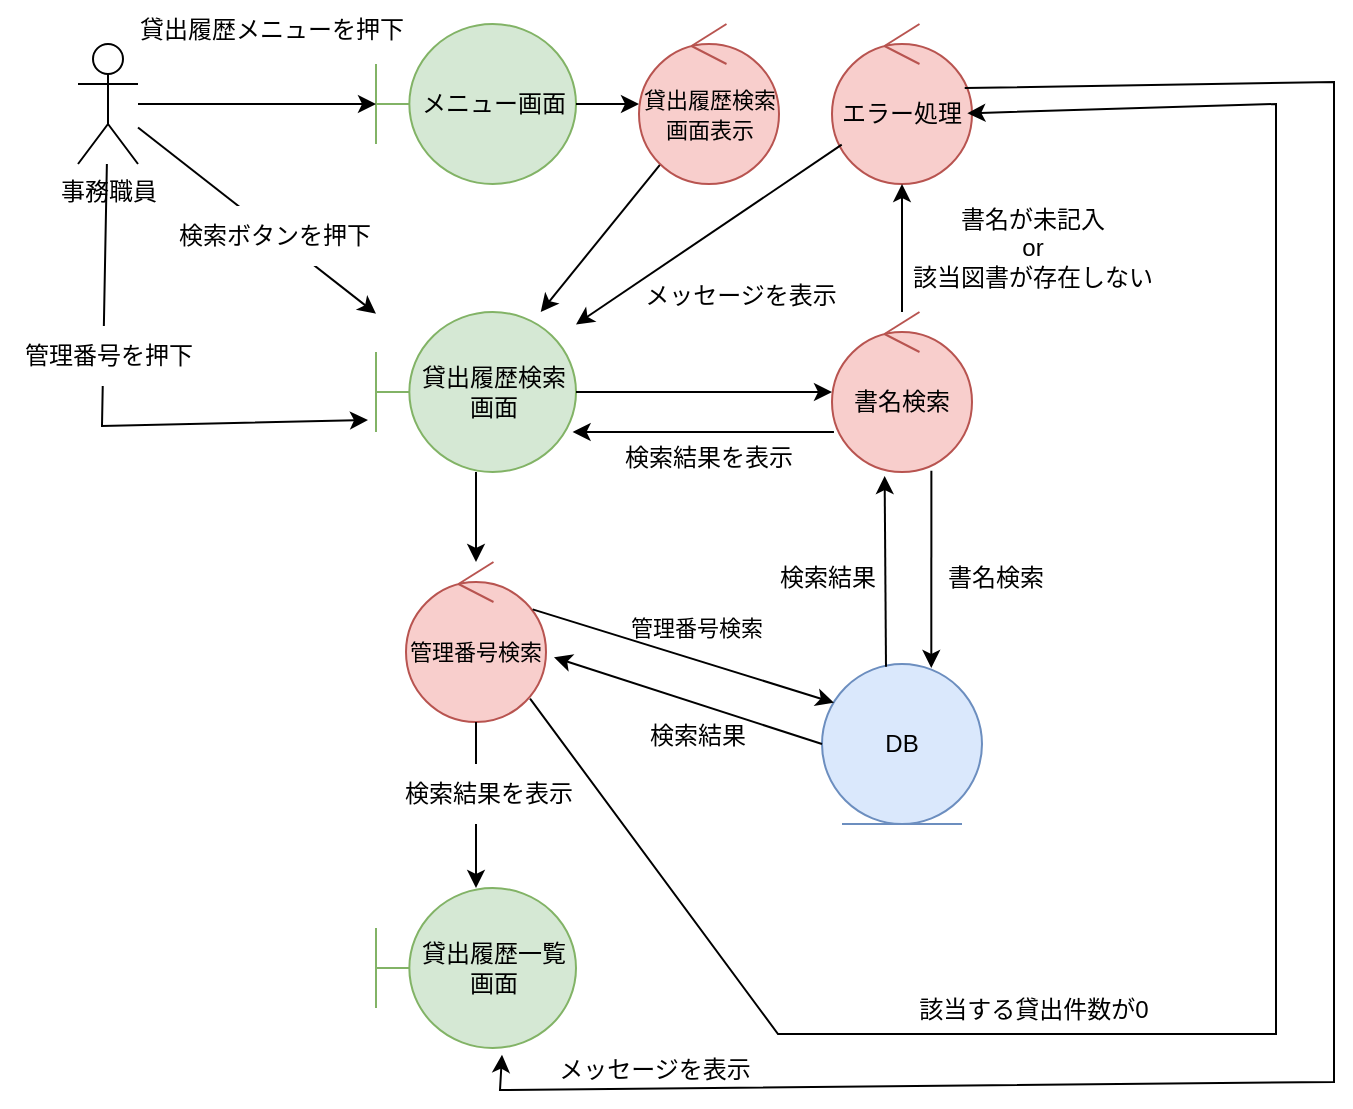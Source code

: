 <mxfile version="28.1.2">
  <diagram name="ページ1" id="nZwk5EC3gKYQb_rT2jHA">
    <mxGraphModel dx="786" dy="516" grid="0" gridSize="10" guides="1" tooltips="1" connect="1" arrows="1" fold="1" page="1" pageScale="1" pageWidth="827" pageHeight="1169" background="#ffffff" math="0" shadow="0">
      <root>
        <mxCell id="0" />
        <mxCell id="1" parent="0" />
        <mxCell id="ylw-R3-aIPUMT0YURn_o-1" value="事務職員" style="shape=umlActor;verticalLabelPosition=bottom;verticalAlign=top;html=1;outlineConnect=0;" parent="1" vertex="1">
          <mxGeometry x="94" y="56" width="30" height="60" as="geometry" />
        </mxCell>
        <mxCell id="ylw-R3-aIPUMT0YURn_o-2" value="&lt;div&gt;メニュー画面&lt;/div&gt;" style="shape=umlBoundary;whiteSpace=wrap;html=1;fillColor=#d5e8d4;strokeColor=#82b366;" parent="1" vertex="1">
          <mxGeometry x="243" y="46" width="100" height="80" as="geometry" />
        </mxCell>
        <mxCell id="ylw-R3-aIPUMT0YURn_o-6" value="貸出履歴検索画面" style="shape=umlBoundary;whiteSpace=wrap;html=1;fillColor=#d5e8d4;strokeColor=#82b366;" parent="1" vertex="1">
          <mxGeometry x="243" y="190" width="100" height="80" as="geometry" />
        </mxCell>
        <mxCell id="ylw-R3-aIPUMT0YURn_o-10" value="貸出履歴一覧画面" style="shape=umlBoundary;whiteSpace=wrap;html=1;fillColor=#d5e8d4;strokeColor=#82b366;" parent="1" vertex="1">
          <mxGeometry x="243" y="478" width="100" height="80" as="geometry" />
        </mxCell>
        <mxCell id="ylw-R3-aIPUMT0YURn_o-12" value="" style="endArrow=classic;html=1;rounded=0;" parent="1" source="ylw-R3-aIPUMT0YURn_o-1" target="ylw-R3-aIPUMT0YURn_o-2" edge="1">
          <mxGeometry width="50" height="50" relative="1" as="geometry">
            <mxPoint x="380" y="296" as="sourcePoint" />
            <mxPoint x="430" y="246" as="targetPoint" />
          </mxGeometry>
        </mxCell>
        <mxCell id="ylw-R3-aIPUMT0YURn_o-13" value="" style="endArrow=classic;html=1;rounded=0;" parent="1" source="GOpzxrWnoPcJdGsYtQRh-2" target="ylw-R3-aIPUMT0YURn_o-6" edge="1">
          <mxGeometry width="50" height="50" relative="1" as="geometry">
            <mxPoint x="380" y="296" as="sourcePoint" />
            <mxPoint x="430" y="246" as="targetPoint" />
          </mxGeometry>
        </mxCell>
        <mxCell id="ylw-R3-aIPUMT0YURn_o-14" value="" style="endArrow=classic;html=1;rounded=0;" parent="1" source="ylw-R3-aIPUMT0YURn_o-1" target="ylw-R3-aIPUMT0YURn_o-6" edge="1">
          <mxGeometry width="50" height="50" relative="1" as="geometry">
            <mxPoint x="380" y="296" as="sourcePoint" />
            <mxPoint x="430" y="246" as="targetPoint" />
          </mxGeometry>
        </mxCell>
        <mxCell id="ylw-R3-aIPUMT0YURn_o-15" value="貸出履歴メニューを押下" style="text;html=1;align=center;verticalAlign=middle;whiteSpace=wrap;rounded=0;" parent="1" vertex="1">
          <mxGeometry x="119" y="34" width="144" height="30" as="geometry" />
        </mxCell>
        <mxCell id="ylw-R3-aIPUMT0YURn_o-16" value="検索ボタンを押下" style="text;html=1;align=center;verticalAlign=middle;whiteSpace=wrap;rounded=0;fillColor=default;" parent="1" vertex="1">
          <mxGeometry x="142" y="137" width="101" height="30" as="geometry" />
        </mxCell>
        <mxCell id="ylw-R3-aIPUMT0YURn_o-17" value="DB" style="ellipse;shape=umlEntity;whiteSpace=wrap;html=1;fillColor=#dae8fc;strokeColor=#6c8ebf;" parent="1" vertex="1">
          <mxGeometry x="466" y="366" width="80" height="80" as="geometry" />
        </mxCell>
        <mxCell id="ylw-R3-aIPUMT0YURn_o-18" value="書名検索" style="ellipse;shape=umlControl;whiteSpace=wrap;html=1;fillColor=#f8cecc;strokeColor=#b85450;" parent="1" vertex="1">
          <mxGeometry x="471" y="190" width="70" height="80" as="geometry" />
        </mxCell>
        <mxCell id="ylw-R3-aIPUMT0YURn_o-20" value="" style="endArrow=classic;html=1;rounded=0;" parent="1" source="ylw-R3-aIPUMT0YURn_o-6" target="ylw-R3-aIPUMT0YURn_o-18" edge="1">
          <mxGeometry width="50" height="50" relative="1" as="geometry">
            <mxPoint x="308" y="396" as="sourcePoint" />
            <mxPoint x="358" y="346" as="targetPoint" />
          </mxGeometry>
        </mxCell>
        <mxCell id="ylw-R3-aIPUMT0YURn_o-21" value="" style="endArrow=classic;html=1;rounded=0;exitX=0.71;exitY=0.992;exitDx=0;exitDy=0;exitPerimeter=0;entryX=0.683;entryY=0.025;entryDx=0;entryDy=0;entryPerimeter=0;" parent="1" source="ylw-R3-aIPUMT0YURn_o-18" target="ylw-R3-aIPUMT0YURn_o-17" edge="1">
          <mxGeometry width="50" height="50" relative="1" as="geometry">
            <mxPoint x="308" y="396" as="sourcePoint" />
            <mxPoint x="358" y="346" as="targetPoint" />
          </mxGeometry>
        </mxCell>
        <mxCell id="ylw-R3-aIPUMT0YURn_o-22" value="" style="endArrow=classic;html=1;rounded=0;entryX=0.376;entryY=1.025;entryDx=0;entryDy=0;entryPerimeter=0;exitX=0.4;exitY=0.017;exitDx=0;exitDy=0;exitPerimeter=0;" parent="1" source="ylw-R3-aIPUMT0YURn_o-17" target="ylw-R3-aIPUMT0YURn_o-18" edge="1">
          <mxGeometry width="50" height="50" relative="1" as="geometry">
            <mxPoint x="308" y="396" as="sourcePoint" />
            <mxPoint x="358" y="346" as="targetPoint" />
          </mxGeometry>
        </mxCell>
        <mxCell id="ylw-R3-aIPUMT0YURn_o-23" value="書名検索" style="text;html=1;align=center;verticalAlign=middle;whiteSpace=wrap;rounded=0;" parent="1" vertex="1">
          <mxGeometry x="523" y="308" width="60" height="30" as="geometry" />
        </mxCell>
        <mxCell id="ylw-R3-aIPUMT0YURn_o-24" value="検索結果" style="text;html=1;align=center;verticalAlign=middle;whiteSpace=wrap;rounded=0;" parent="1" vertex="1">
          <mxGeometry x="439" y="308" width="60" height="30" as="geometry" />
        </mxCell>
        <mxCell id="ylw-R3-aIPUMT0YURn_o-25" value="" style="endArrow=classic;html=1;rounded=0;entryX=0.983;entryY=0.75;entryDx=0;entryDy=0;entryPerimeter=0;exitX=0.014;exitY=0.75;exitDx=0;exitDy=0;exitPerimeter=0;" parent="1" source="ylw-R3-aIPUMT0YURn_o-18" target="ylw-R3-aIPUMT0YURn_o-6" edge="1">
          <mxGeometry width="50" height="50" relative="1" as="geometry">
            <mxPoint x="308" y="396" as="sourcePoint" />
            <mxPoint x="358" y="346" as="targetPoint" />
          </mxGeometry>
        </mxCell>
        <mxCell id="ylw-R3-aIPUMT0YURn_o-27" value="エラー処理" style="ellipse;shape=umlControl;whiteSpace=wrap;html=1;fillColor=#f8cecc;strokeColor=#b85450;" parent="1" vertex="1">
          <mxGeometry x="471" y="46" width="70" height="80" as="geometry" />
        </mxCell>
        <mxCell id="ylw-R3-aIPUMT0YURn_o-29" value="" style="endArrow=classic;html=1;rounded=0;" parent="1" source="ylw-R3-aIPUMT0YURn_o-18" target="ylw-R3-aIPUMT0YURn_o-27" edge="1">
          <mxGeometry width="50" height="50" relative="1" as="geometry">
            <mxPoint x="308" y="308" as="sourcePoint" />
            <mxPoint x="358" y="258" as="targetPoint" />
          </mxGeometry>
        </mxCell>
        <mxCell id="ylw-R3-aIPUMT0YURn_o-30" value="書名が未記入&lt;div&gt;or&lt;/div&gt;&lt;div&gt;該当図書が存在しない&lt;/div&gt;" style="text;html=1;align=center;verticalAlign=middle;whiteSpace=wrap;rounded=0;" parent="1" vertex="1">
          <mxGeometry x="508" y="143" width="127" height="30" as="geometry" />
        </mxCell>
        <mxCell id="ylw-R3-aIPUMT0YURn_o-31" value="" style="endArrow=classic;html=1;rounded=0;" parent="1" source="ylw-R3-aIPUMT0YURn_o-27" target="ylw-R3-aIPUMT0YURn_o-6" edge="1">
          <mxGeometry width="50" height="50" relative="1" as="geometry">
            <mxPoint x="308" y="308" as="sourcePoint" />
            <mxPoint x="358" y="258" as="targetPoint" />
          </mxGeometry>
        </mxCell>
        <mxCell id="ylw-R3-aIPUMT0YURn_o-32" value="メッセージを表示" style="text;html=1;align=center;verticalAlign=middle;whiteSpace=wrap;rounded=0;fillColor=none;" parent="1" vertex="1">
          <mxGeometry x="374" y="167" width="103" height="30" as="geometry" />
        </mxCell>
        <mxCell id="ylw-R3-aIPUMT0YURn_o-33" value="検索結果を表示" style="text;html=1;align=center;verticalAlign=middle;whiteSpace=wrap;rounded=0;" parent="1" vertex="1">
          <mxGeometry x="366" y="248" width="87" height="30" as="geometry" />
        </mxCell>
        <mxCell id="ylw-R3-aIPUMT0YURn_o-34" value="" style="endArrow=classic;html=1;rounded=0;entryX=-0.04;entryY=0.675;entryDx=0;entryDy=0;entryPerimeter=0;" parent="1" source="ylw-R3-aIPUMT0YURn_o-1" target="ylw-R3-aIPUMT0YURn_o-6" edge="1">
          <mxGeometry width="50" height="50" relative="1" as="geometry">
            <mxPoint x="308" y="308" as="sourcePoint" />
            <mxPoint x="358" y="258" as="targetPoint" />
            <Array as="points">
              <mxPoint x="106" y="247" />
            </Array>
          </mxGeometry>
        </mxCell>
        <mxCell id="ylw-R3-aIPUMT0YURn_o-36" value="管理番号を押下" style="text;html=1;align=center;verticalAlign=middle;whiteSpace=wrap;rounded=0;fillColor=default;" parent="1" vertex="1">
          <mxGeometry x="55.5" y="197" width="107" height="30" as="geometry" />
        </mxCell>
        <mxCell id="ylw-R3-aIPUMT0YURn_o-37" value="&lt;font style=&quot;font-size: 11px;&quot;&gt;管理番号検索&lt;/font&gt;" style="ellipse;shape=umlControl;whiteSpace=wrap;html=1;fillColor=#f8cecc;strokeColor=#b85450;" parent="1" vertex="1">
          <mxGeometry x="258" y="315" width="70" height="80" as="geometry" />
        </mxCell>
        <mxCell id="ylw-R3-aIPUMT0YURn_o-39" value="" style="endArrow=classic;html=1;rounded=0;" parent="1" source="ylw-R3-aIPUMT0YURn_o-6" target="ylw-R3-aIPUMT0YURn_o-37" edge="1">
          <mxGeometry width="50" height="50" relative="1" as="geometry">
            <mxPoint x="308" y="320" as="sourcePoint" />
            <mxPoint x="358" y="270" as="targetPoint" />
          </mxGeometry>
        </mxCell>
        <mxCell id="ylw-R3-aIPUMT0YURn_o-40" value="" style="endArrow=classic;html=1;rounded=0;entryX=0.075;entryY=0.242;entryDx=0;entryDy=0;entryPerimeter=0;exitX=0.905;exitY=0.296;exitDx=0;exitDy=0;exitPerimeter=0;" parent="1" source="ylw-R3-aIPUMT0YURn_o-37" target="ylw-R3-aIPUMT0YURn_o-17" edge="1">
          <mxGeometry width="50" height="50" relative="1" as="geometry">
            <mxPoint x="308" y="320" as="sourcePoint" />
            <mxPoint x="381" y="327" as="targetPoint" />
          </mxGeometry>
        </mxCell>
        <mxCell id="ylw-R3-aIPUMT0YURn_o-41" value="" style="endArrow=classic;html=1;rounded=0;entryX=1.057;entryY=0.596;entryDx=0;entryDy=0;entryPerimeter=0;exitX=0;exitY=0.5;exitDx=0;exitDy=0;" parent="1" source="ylw-R3-aIPUMT0YURn_o-17" target="ylw-R3-aIPUMT0YURn_o-37" edge="1">
          <mxGeometry width="50" height="50" relative="1" as="geometry">
            <mxPoint x="463" y="406" as="sourcePoint" />
            <mxPoint x="358" y="270" as="targetPoint" />
          </mxGeometry>
        </mxCell>
        <mxCell id="ylw-R3-aIPUMT0YURn_o-42" value="検索結果" style="text;html=1;align=center;verticalAlign=middle;whiteSpace=wrap;rounded=0;" parent="1" vertex="1">
          <mxGeometry x="374" y="387" width="60" height="30" as="geometry" />
        </mxCell>
        <mxCell id="ylw-R3-aIPUMT0YURn_o-43" value="&lt;font style=&quot;font-size: 11px;&quot;&gt;管理番号検索&lt;/font&gt;" style="text;html=1;align=center;verticalAlign=middle;whiteSpace=wrap;rounded=0;" parent="1" vertex="1">
          <mxGeometry x="368" y="333" width="71" height="30" as="geometry" />
        </mxCell>
        <mxCell id="ylw-R3-aIPUMT0YURn_o-44" value="" style="endArrow=classic;html=1;rounded=0;" parent="1" source="ylw-R3-aIPUMT0YURn_o-37" target="ylw-R3-aIPUMT0YURn_o-10" edge="1">
          <mxGeometry width="50" height="50" relative="1" as="geometry">
            <mxPoint x="308" y="336" as="sourcePoint" />
            <mxPoint x="358" y="286" as="targetPoint" />
          </mxGeometry>
        </mxCell>
        <mxCell id="ylw-R3-aIPUMT0YURn_o-46" value="検索結果を表示" style="text;html=1;align=center;verticalAlign=middle;whiteSpace=wrap;rounded=0;fillColor=default;" parent="1" vertex="1">
          <mxGeometry x="256" y="416" width="87" height="30" as="geometry" />
        </mxCell>
        <mxCell id="ylw-R3-aIPUMT0YURn_o-47" value="" style="endArrow=classic;html=1;rounded=0;exitX=0.886;exitY=0.854;exitDx=0;exitDy=0;exitPerimeter=0;entryX=0.967;entryY=0.558;entryDx=0;entryDy=0;entryPerimeter=0;" parent="1" source="ylw-R3-aIPUMT0YURn_o-37" target="ylw-R3-aIPUMT0YURn_o-27" edge="1">
          <mxGeometry width="50" height="50" relative="1" as="geometry">
            <mxPoint x="308" y="336" as="sourcePoint" />
            <mxPoint x="672" y="80" as="targetPoint" />
            <Array as="points">
              <mxPoint x="444" y="551" />
              <mxPoint x="693" y="551" />
              <mxPoint x="693" y="86" />
            </Array>
          </mxGeometry>
        </mxCell>
        <mxCell id="ylw-R3-aIPUMT0YURn_o-48" value="該当する貸出件数が0" style="text;html=1;align=center;verticalAlign=middle;whiteSpace=wrap;rounded=0;" parent="1" vertex="1">
          <mxGeometry x="492.5" y="524" width="158" height="30" as="geometry" />
        </mxCell>
        <mxCell id="ylw-R3-aIPUMT0YURn_o-50" value="" style="endArrow=classic;html=1;rounded=0;exitX=0.948;exitY=0.4;exitDx=0;exitDy=0;exitPerimeter=0;entryX=0.63;entryY=1.042;entryDx=0;entryDy=0;entryPerimeter=0;" parent="1" source="ylw-R3-aIPUMT0YURn_o-27" target="ylw-R3-aIPUMT0YURn_o-10" edge="1">
          <mxGeometry width="50" height="50" relative="1" as="geometry">
            <mxPoint x="569" y="65" as="sourcePoint" />
            <mxPoint x="302" y="599" as="targetPoint" />
            <Array as="points">
              <mxPoint x="722" y="75" />
              <mxPoint x="722" y="575" />
              <mxPoint x="305" y="579" />
            </Array>
          </mxGeometry>
        </mxCell>
        <mxCell id="ylw-R3-aIPUMT0YURn_o-51" value="メッセージを表示" style="text;html=1;align=center;verticalAlign=middle;whiteSpace=wrap;rounded=0;" parent="1" vertex="1">
          <mxGeometry x="331" y="554" width="103" height="30" as="geometry" />
        </mxCell>
        <mxCell id="GOpzxrWnoPcJdGsYtQRh-2" value="&lt;font style=&quot;font-size: 11px;&quot;&gt;貸出履歴検索画面表示&lt;/font&gt;" style="ellipse;shape=umlControl;whiteSpace=wrap;html=1;fillColor=#f8cecc;strokeColor=#b85450;" vertex="1" parent="1">
          <mxGeometry x="374.5" y="46" width="70" height="80" as="geometry" />
        </mxCell>
        <mxCell id="GOpzxrWnoPcJdGsYtQRh-3" value="" style="endArrow=classic;html=1;rounded=0;" edge="1" parent="1" source="ylw-R3-aIPUMT0YURn_o-2" target="GOpzxrWnoPcJdGsYtQRh-2">
          <mxGeometry width="50" height="50" relative="1" as="geometry">
            <mxPoint x="380" y="310" as="sourcePoint" />
            <mxPoint x="430" y="260" as="targetPoint" />
          </mxGeometry>
        </mxCell>
      </root>
    </mxGraphModel>
  </diagram>
</mxfile>
